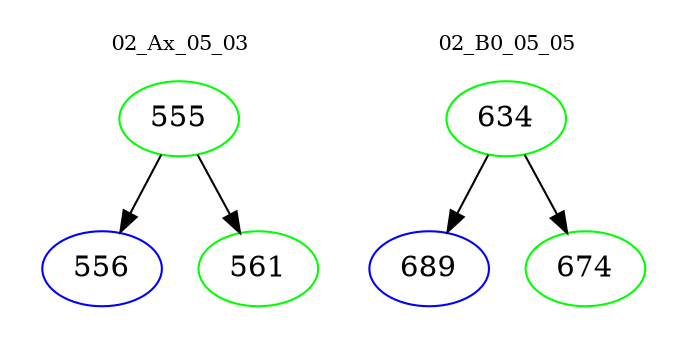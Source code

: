 digraph{
subgraph cluster_0 {
color = white
label = "02_Ax_05_03";
fontsize=10;
T0_555 [label="555", color="green"]
T0_555 -> T0_556 [color="black"]
T0_556 [label="556", color="blue"]
T0_555 -> T0_561 [color="black"]
T0_561 [label="561", color="green"]
}
subgraph cluster_1 {
color = white
label = "02_B0_05_05";
fontsize=10;
T1_634 [label="634", color="green"]
T1_634 -> T1_689 [color="black"]
T1_689 [label="689", color="blue"]
T1_634 -> T1_674 [color="black"]
T1_674 [label="674", color="green"]
}
}
